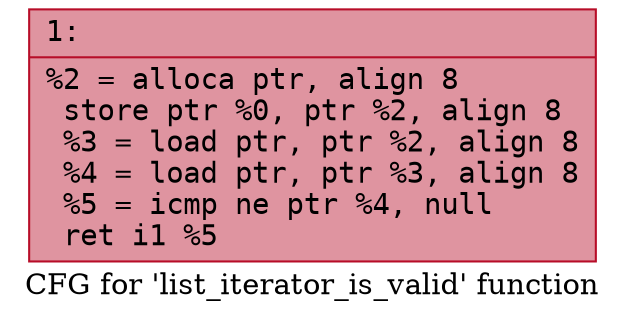 digraph "CFG for 'list_iterator_is_valid' function" {
	label="CFG for 'list_iterator_is_valid' function";

	Node0x60000202ca50 [shape=record,color="#b70d28ff", style=filled, fillcolor="#b70d2870" fontname="Courier",label="{1:\l|  %2 = alloca ptr, align 8\l  store ptr %0, ptr %2, align 8\l  %3 = load ptr, ptr %2, align 8\l  %4 = load ptr, ptr %3, align 8\l  %5 = icmp ne ptr %4, null\l  ret i1 %5\l}"];
}
